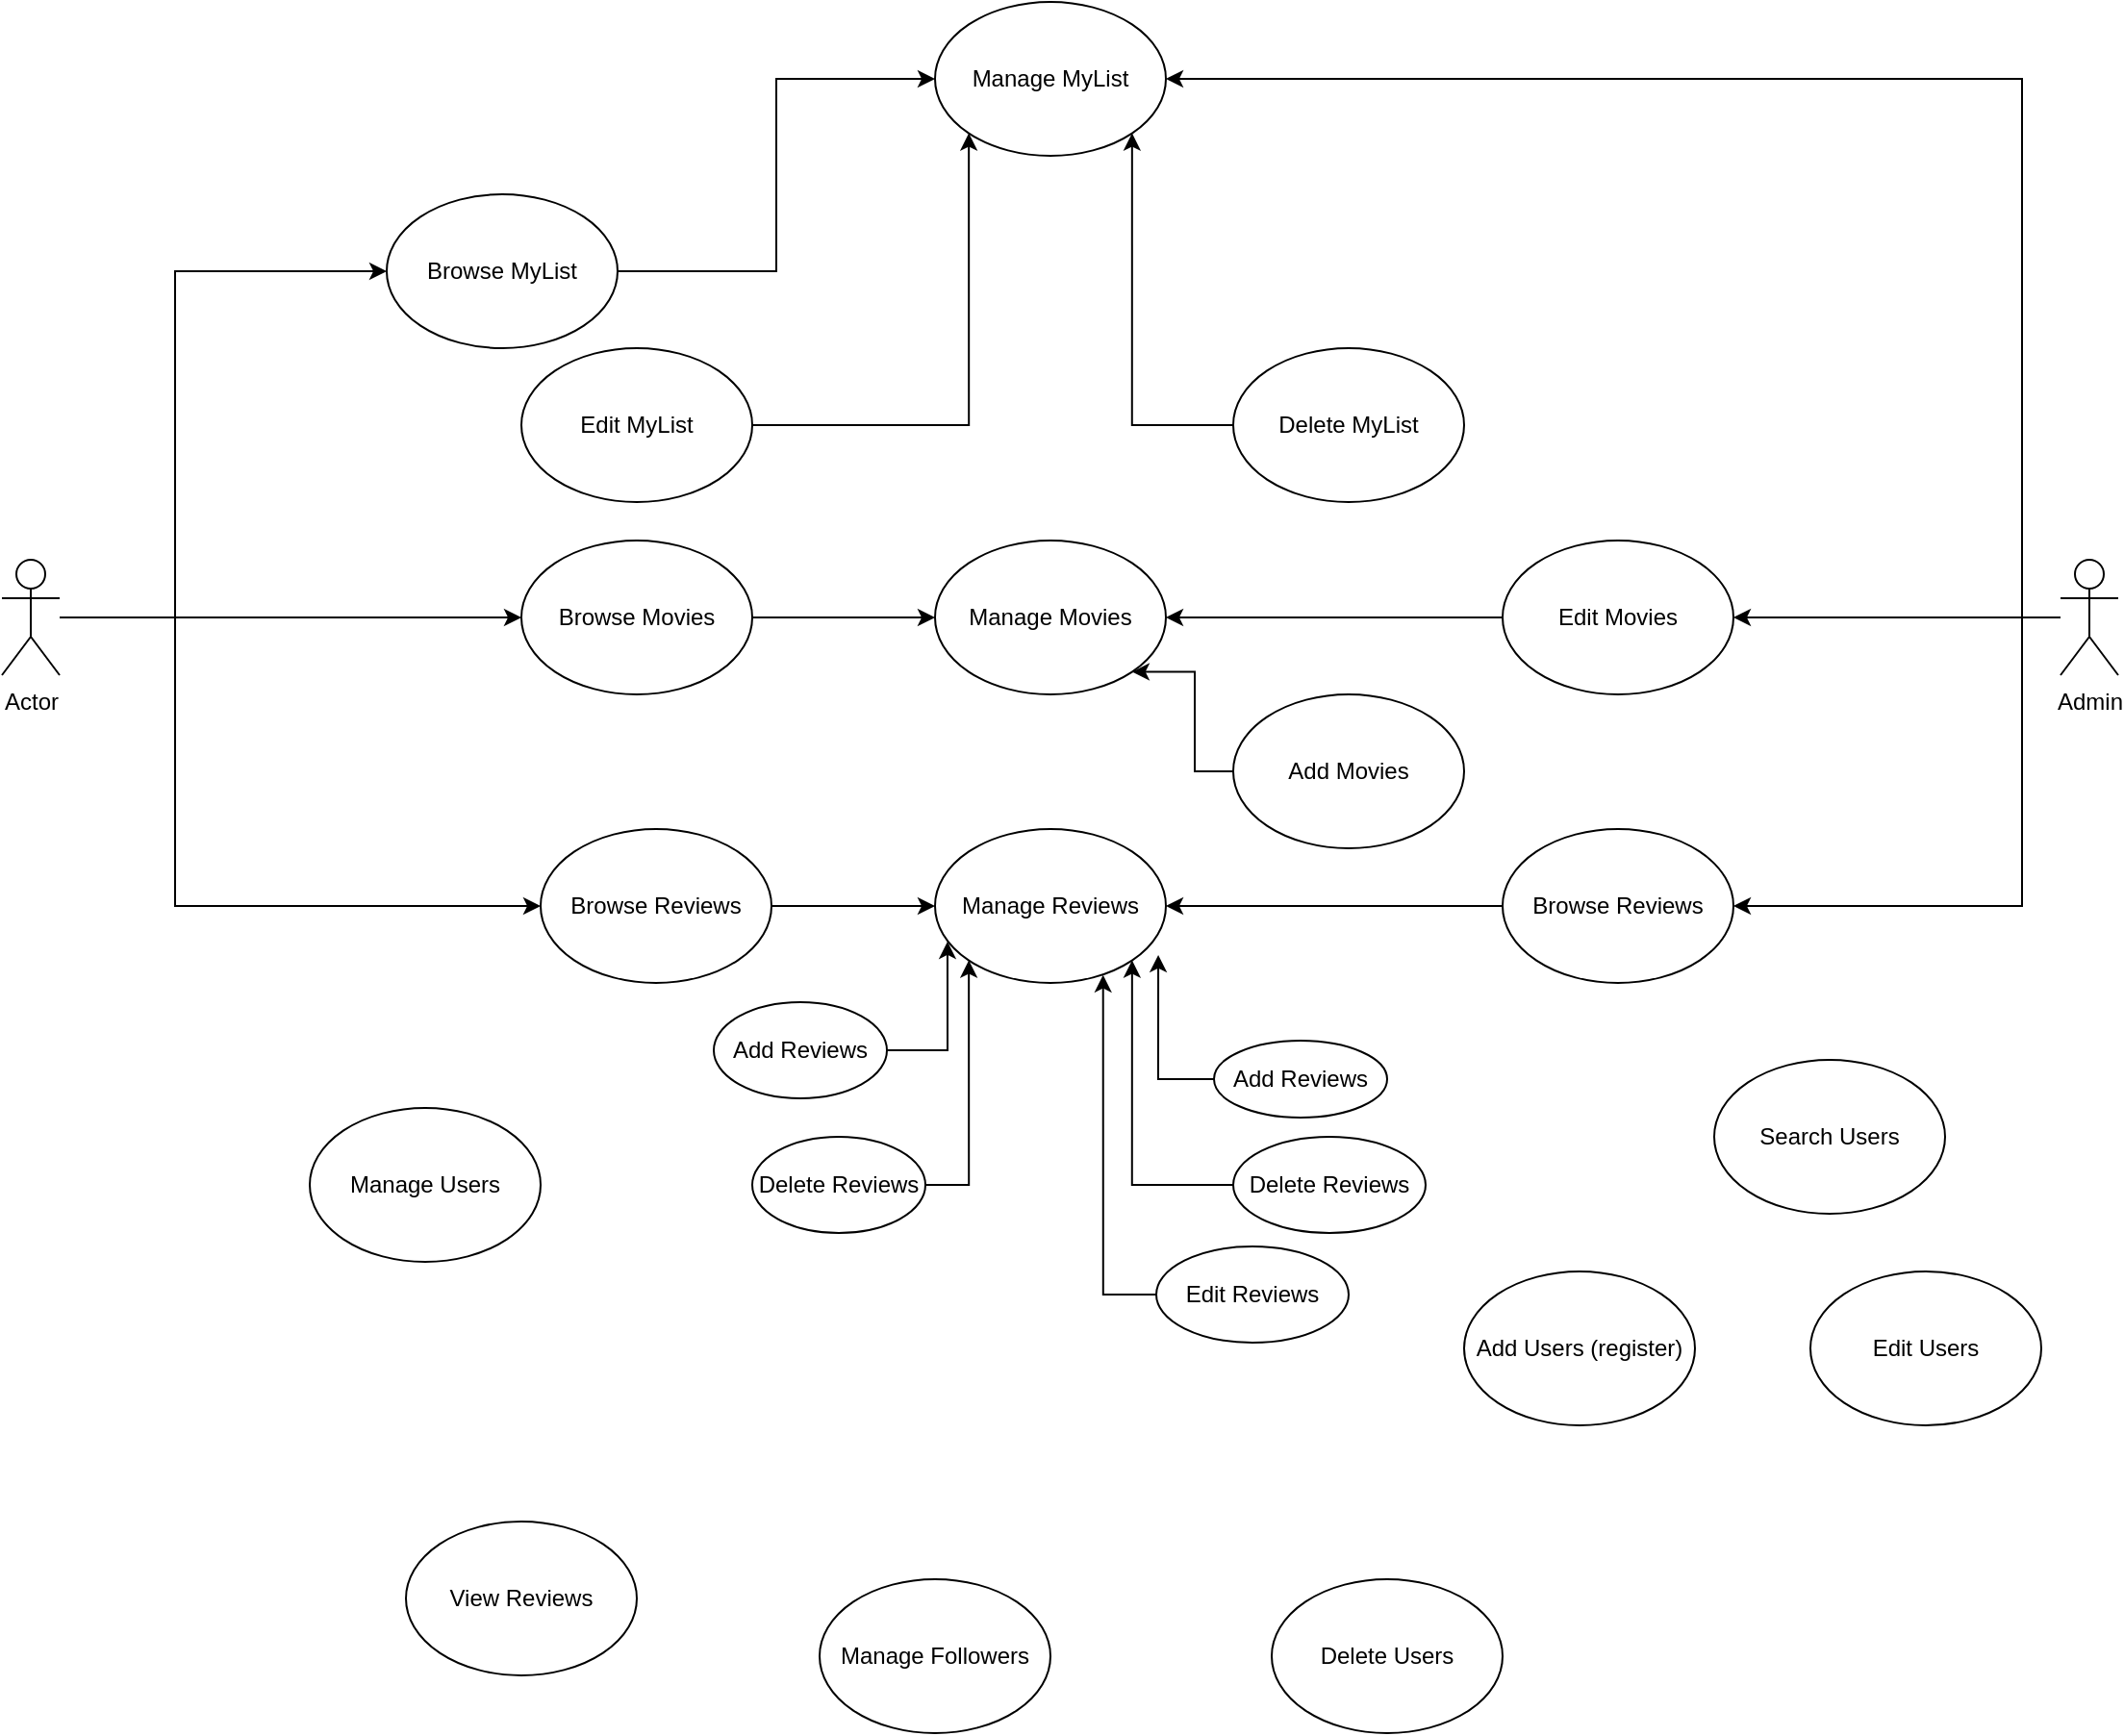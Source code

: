 <mxfile version="22.1.7" type="github">
  <diagram name="Page-1" id="ZeniHqI1XKFf16gRrM0b">
    <mxGraphModel dx="1088" dy="491" grid="1" gridSize="10" guides="1" tooltips="1" connect="1" arrows="1" fold="1" page="1" pageScale="1" pageWidth="1169" pageHeight="827" math="0" shadow="0">
      <root>
        <mxCell id="0" />
        <mxCell id="1" parent="0" />
        <mxCell id="5YAnPsfXHZ9A6MLN7WG7-42" style="edgeStyle=orthogonalEdgeStyle;rounded=0;orthogonalLoop=1;jettySize=auto;html=1;entryX=0;entryY=0.5;entryDx=0;entryDy=0;" edge="1" parent="1" source="5YAnPsfXHZ9A6MLN7WG7-23" target="5YAnPsfXHZ9A6MLN7WG7-41">
          <mxGeometry relative="1" as="geometry">
            <Array as="points">
              <mxPoint x="130" y="370" />
              <mxPoint x="130" y="190" />
            </Array>
          </mxGeometry>
        </mxCell>
        <mxCell id="5YAnPsfXHZ9A6MLN7WG7-50" style="edgeStyle=orthogonalEdgeStyle;rounded=0;orthogonalLoop=1;jettySize=auto;html=1;entryX=0;entryY=0.5;entryDx=0;entryDy=0;" edge="1" parent="1" source="5YAnPsfXHZ9A6MLN7WG7-23" target="5YAnPsfXHZ9A6MLN7WG7-49">
          <mxGeometry relative="1" as="geometry" />
        </mxCell>
        <mxCell id="5YAnPsfXHZ9A6MLN7WG7-59" style="edgeStyle=orthogonalEdgeStyle;rounded=0;orthogonalLoop=1;jettySize=auto;html=1;entryX=0;entryY=0.5;entryDx=0;entryDy=0;" edge="1" parent="1" source="5YAnPsfXHZ9A6MLN7WG7-23" target="5YAnPsfXHZ9A6MLN7WG7-35">
          <mxGeometry relative="1" as="geometry">
            <Array as="points">
              <mxPoint x="130" y="370" />
              <mxPoint x="130" y="520" />
            </Array>
          </mxGeometry>
        </mxCell>
        <mxCell id="5YAnPsfXHZ9A6MLN7WG7-23" value="Actor" style="shape=umlActor;verticalLabelPosition=bottom;verticalAlign=top;html=1;outlineConnect=0;" vertex="1" parent="1">
          <mxGeometry x="40" y="340" width="30" height="60" as="geometry" />
        </mxCell>
        <mxCell id="5YAnPsfXHZ9A6MLN7WG7-52" style="edgeStyle=orthogonalEdgeStyle;rounded=0;orthogonalLoop=1;jettySize=auto;html=1;entryX=1;entryY=0.5;entryDx=0;entryDy=0;" edge="1" parent="1" source="5YAnPsfXHZ9A6MLN7WG7-25" target="5YAnPsfXHZ9A6MLN7WG7-30">
          <mxGeometry relative="1" as="geometry">
            <Array as="points">
              <mxPoint x="1090" y="370" />
              <mxPoint x="1090" y="90" />
            </Array>
          </mxGeometry>
        </mxCell>
        <mxCell id="5YAnPsfXHZ9A6MLN7WG7-55" style="edgeStyle=orthogonalEdgeStyle;rounded=0;orthogonalLoop=1;jettySize=auto;html=1;" edge="1" parent="1" source="5YAnPsfXHZ9A6MLN7WG7-25" target="5YAnPsfXHZ9A6MLN7WG7-54">
          <mxGeometry relative="1" as="geometry" />
        </mxCell>
        <mxCell id="5YAnPsfXHZ9A6MLN7WG7-63" style="edgeStyle=orthogonalEdgeStyle;rounded=0;orthogonalLoop=1;jettySize=auto;html=1;entryX=1;entryY=0.5;entryDx=0;entryDy=0;" edge="1" parent="1" source="5YAnPsfXHZ9A6MLN7WG7-25" target="5YAnPsfXHZ9A6MLN7WG7-62">
          <mxGeometry relative="1" as="geometry">
            <Array as="points">
              <mxPoint x="1090" y="370" />
              <mxPoint x="1090" y="520" />
            </Array>
          </mxGeometry>
        </mxCell>
        <mxCell id="5YAnPsfXHZ9A6MLN7WG7-25" value="Admin" style="shape=umlActor;verticalLabelPosition=bottom;verticalAlign=top;html=1;outlineConnect=0;" vertex="1" parent="1">
          <mxGeometry x="1110" y="340" width="30" height="60" as="geometry" />
        </mxCell>
        <mxCell id="5YAnPsfXHZ9A6MLN7WG7-28" value="Manage Movies" style="ellipse;whiteSpace=wrap;html=1;" vertex="1" parent="1">
          <mxGeometry x="525" y="330" width="120" height="80" as="geometry" />
        </mxCell>
        <mxCell id="5YAnPsfXHZ9A6MLN7WG7-29" value="Manage Users" style="ellipse;whiteSpace=wrap;html=1;" vertex="1" parent="1">
          <mxGeometry x="200" y="625" width="120" height="80" as="geometry" />
        </mxCell>
        <mxCell id="5YAnPsfXHZ9A6MLN7WG7-30" value="Manage MyList" style="ellipse;whiteSpace=wrap;html=1;" vertex="1" parent="1">
          <mxGeometry x="525" y="50" width="120" height="80" as="geometry" />
        </mxCell>
        <mxCell id="5YAnPsfXHZ9A6MLN7WG7-31" value="Manage Reviews" style="ellipse;whiteSpace=wrap;html=1;" vertex="1" parent="1">
          <mxGeometry x="525" y="480" width="120" height="80" as="geometry" />
        </mxCell>
        <mxCell id="5YAnPsfXHZ9A6MLN7WG7-32" value="Add Reviews" style="ellipse;whiteSpace=wrap;html=1;" vertex="1" parent="1">
          <mxGeometry x="410" y="570" width="90" height="50" as="geometry" />
        </mxCell>
        <mxCell id="5YAnPsfXHZ9A6MLN7WG7-61" style="edgeStyle=orthogonalEdgeStyle;rounded=0;orthogonalLoop=1;jettySize=auto;html=1;entryX=0;entryY=1;entryDx=0;entryDy=0;" edge="1" parent="1" source="5YAnPsfXHZ9A6MLN7WG7-33" target="5YAnPsfXHZ9A6MLN7WG7-31">
          <mxGeometry relative="1" as="geometry" />
        </mxCell>
        <mxCell id="5YAnPsfXHZ9A6MLN7WG7-33" value="Delete Reviews" style="ellipse;whiteSpace=wrap;html=1;" vertex="1" parent="1">
          <mxGeometry x="430" y="640" width="90" height="50" as="geometry" />
        </mxCell>
        <mxCell id="5YAnPsfXHZ9A6MLN7WG7-34" value="View Reviews" style="ellipse;whiteSpace=wrap;html=1;" vertex="1" parent="1">
          <mxGeometry x="250" y="840" width="120" height="80" as="geometry" />
        </mxCell>
        <mxCell id="5YAnPsfXHZ9A6MLN7WG7-60" style="edgeStyle=orthogonalEdgeStyle;rounded=0;orthogonalLoop=1;jettySize=auto;html=1;" edge="1" parent="1" source="5YAnPsfXHZ9A6MLN7WG7-35" target="5YAnPsfXHZ9A6MLN7WG7-31">
          <mxGeometry relative="1" as="geometry" />
        </mxCell>
        <mxCell id="5YAnPsfXHZ9A6MLN7WG7-35" value="Browse Reviews" style="ellipse;whiteSpace=wrap;html=1;" vertex="1" parent="1">
          <mxGeometry x="320" y="480" width="120" height="80" as="geometry" />
        </mxCell>
        <mxCell id="5YAnPsfXHZ9A6MLN7WG7-36" value="Add Users (register)" style="ellipse;whiteSpace=wrap;html=1;" vertex="1" parent="1">
          <mxGeometry x="800" y="710" width="120" height="80" as="geometry" />
        </mxCell>
        <mxCell id="5YAnPsfXHZ9A6MLN7WG7-37" value="Edit Users" style="ellipse;whiteSpace=wrap;html=1;" vertex="1" parent="1">
          <mxGeometry x="980" y="710" width="120" height="80" as="geometry" />
        </mxCell>
        <mxCell id="5YAnPsfXHZ9A6MLN7WG7-38" value="Delete Users" style="ellipse;whiteSpace=wrap;html=1;" vertex="1" parent="1">
          <mxGeometry x="700" y="870" width="120" height="80" as="geometry" />
        </mxCell>
        <mxCell id="5YAnPsfXHZ9A6MLN7WG7-39" value="Search Users" style="ellipse;whiteSpace=wrap;html=1;" vertex="1" parent="1">
          <mxGeometry x="930" y="600" width="120" height="80" as="geometry" />
        </mxCell>
        <mxCell id="5YAnPsfXHZ9A6MLN7WG7-40" value="Manage Followers" style="ellipse;whiteSpace=wrap;html=1;" vertex="1" parent="1">
          <mxGeometry x="465" y="870" width="120" height="80" as="geometry" />
        </mxCell>
        <mxCell id="5YAnPsfXHZ9A6MLN7WG7-43" style="edgeStyle=orthogonalEdgeStyle;rounded=0;orthogonalLoop=1;jettySize=auto;html=1;entryX=0;entryY=0.5;entryDx=0;entryDy=0;" edge="1" parent="1" source="5YAnPsfXHZ9A6MLN7WG7-41" target="5YAnPsfXHZ9A6MLN7WG7-30">
          <mxGeometry relative="1" as="geometry" />
        </mxCell>
        <mxCell id="5YAnPsfXHZ9A6MLN7WG7-41" value="Browse MyList" style="ellipse;whiteSpace=wrap;html=1;" vertex="1" parent="1">
          <mxGeometry x="240" y="150" width="120" height="80" as="geometry" />
        </mxCell>
        <mxCell id="5YAnPsfXHZ9A6MLN7WG7-45" style="edgeStyle=orthogonalEdgeStyle;rounded=0;orthogonalLoop=1;jettySize=auto;html=1;entryX=0;entryY=1;entryDx=0;entryDy=0;" edge="1" parent="1" source="5YAnPsfXHZ9A6MLN7WG7-44" target="5YAnPsfXHZ9A6MLN7WG7-30">
          <mxGeometry relative="1" as="geometry" />
        </mxCell>
        <mxCell id="5YAnPsfXHZ9A6MLN7WG7-44" value="Edit MyList" style="ellipse;whiteSpace=wrap;html=1;" vertex="1" parent="1">
          <mxGeometry x="310" y="230" width="120" height="80" as="geometry" />
        </mxCell>
        <mxCell id="5YAnPsfXHZ9A6MLN7WG7-47" style="edgeStyle=orthogonalEdgeStyle;rounded=0;orthogonalLoop=1;jettySize=auto;html=1;entryX=1;entryY=1;entryDx=0;entryDy=0;" edge="1" parent="1" source="5YAnPsfXHZ9A6MLN7WG7-46" target="5YAnPsfXHZ9A6MLN7WG7-30">
          <mxGeometry relative="1" as="geometry" />
        </mxCell>
        <mxCell id="5YAnPsfXHZ9A6MLN7WG7-46" value="Delete MyList" style="ellipse;whiteSpace=wrap;html=1;" vertex="1" parent="1">
          <mxGeometry x="680" y="230" width="120" height="80" as="geometry" />
        </mxCell>
        <mxCell id="5YAnPsfXHZ9A6MLN7WG7-51" style="edgeStyle=orthogonalEdgeStyle;rounded=0;orthogonalLoop=1;jettySize=auto;html=1;" edge="1" parent="1" source="5YAnPsfXHZ9A6MLN7WG7-49" target="5YAnPsfXHZ9A6MLN7WG7-28">
          <mxGeometry relative="1" as="geometry" />
        </mxCell>
        <mxCell id="5YAnPsfXHZ9A6MLN7WG7-49" value="Browse Movies" style="ellipse;whiteSpace=wrap;html=1;" vertex="1" parent="1">
          <mxGeometry x="310" y="330" width="120" height="80" as="geometry" />
        </mxCell>
        <mxCell id="5YAnPsfXHZ9A6MLN7WG7-58" style="edgeStyle=orthogonalEdgeStyle;rounded=0;orthogonalLoop=1;jettySize=auto;html=1;entryX=1;entryY=1;entryDx=0;entryDy=0;" edge="1" parent="1" source="5YAnPsfXHZ9A6MLN7WG7-53" target="5YAnPsfXHZ9A6MLN7WG7-28">
          <mxGeometry relative="1" as="geometry" />
        </mxCell>
        <mxCell id="5YAnPsfXHZ9A6MLN7WG7-53" value="Add Movies" style="ellipse;whiteSpace=wrap;html=1;" vertex="1" parent="1">
          <mxGeometry x="680" y="410" width="120" height="80" as="geometry" />
        </mxCell>
        <mxCell id="5YAnPsfXHZ9A6MLN7WG7-57" style="edgeStyle=orthogonalEdgeStyle;rounded=0;orthogonalLoop=1;jettySize=auto;html=1;entryX=1;entryY=0.5;entryDx=0;entryDy=0;" edge="1" parent="1" source="5YAnPsfXHZ9A6MLN7WG7-54" target="5YAnPsfXHZ9A6MLN7WG7-28">
          <mxGeometry relative="1" as="geometry" />
        </mxCell>
        <mxCell id="5YAnPsfXHZ9A6MLN7WG7-54" value="Edit Movies" style="ellipse;whiteSpace=wrap;html=1;" vertex="1" parent="1">
          <mxGeometry x="820" y="330" width="120" height="80" as="geometry" />
        </mxCell>
        <mxCell id="5YAnPsfXHZ9A6MLN7WG7-66" style="edgeStyle=orthogonalEdgeStyle;rounded=0;orthogonalLoop=1;jettySize=auto;html=1;entryX=1;entryY=0.5;entryDx=0;entryDy=0;" edge="1" parent="1" source="5YAnPsfXHZ9A6MLN7WG7-62" target="5YAnPsfXHZ9A6MLN7WG7-31">
          <mxGeometry relative="1" as="geometry" />
        </mxCell>
        <mxCell id="5YAnPsfXHZ9A6MLN7WG7-62" value="Browse Reviews" style="ellipse;whiteSpace=wrap;html=1;" vertex="1" parent="1">
          <mxGeometry x="820" y="480" width="120" height="80" as="geometry" />
        </mxCell>
        <mxCell id="5YAnPsfXHZ9A6MLN7WG7-64" value="Delete Reviews" style="ellipse;whiteSpace=wrap;html=1;" vertex="1" parent="1">
          <mxGeometry x="680" y="640" width="100" height="50" as="geometry" />
        </mxCell>
        <mxCell id="5YAnPsfXHZ9A6MLN7WG7-65" style="edgeStyle=orthogonalEdgeStyle;rounded=0;orthogonalLoop=1;jettySize=auto;html=1;entryX=1;entryY=1;entryDx=0;entryDy=0;" edge="1" parent="1" source="5YAnPsfXHZ9A6MLN7WG7-64" target="5YAnPsfXHZ9A6MLN7WG7-31">
          <mxGeometry relative="1" as="geometry" />
        </mxCell>
        <mxCell id="5YAnPsfXHZ9A6MLN7WG7-67" style="edgeStyle=orthogonalEdgeStyle;rounded=0;orthogonalLoop=1;jettySize=auto;html=1;entryX=0.054;entryY=0.731;entryDx=0;entryDy=0;entryPerimeter=0;" edge="1" parent="1" source="5YAnPsfXHZ9A6MLN7WG7-32" target="5YAnPsfXHZ9A6MLN7WG7-31">
          <mxGeometry relative="1" as="geometry" />
        </mxCell>
        <mxCell id="5YAnPsfXHZ9A6MLN7WG7-68" value="Add Reviews" style="ellipse;whiteSpace=wrap;html=1;" vertex="1" parent="1">
          <mxGeometry x="670" y="590" width="90" height="40" as="geometry" />
        </mxCell>
        <mxCell id="5YAnPsfXHZ9A6MLN7WG7-69" style="edgeStyle=orthogonalEdgeStyle;rounded=0;orthogonalLoop=1;jettySize=auto;html=1;entryX=0.967;entryY=0.818;entryDx=0;entryDy=0;entryPerimeter=0;" edge="1" parent="1" source="5YAnPsfXHZ9A6MLN7WG7-68" target="5YAnPsfXHZ9A6MLN7WG7-31">
          <mxGeometry relative="1" as="geometry" />
        </mxCell>
        <mxCell id="5YAnPsfXHZ9A6MLN7WG7-70" value="Edit Reviews" style="ellipse;whiteSpace=wrap;html=1;" vertex="1" parent="1">
          <mxGeometry x="640" y="697" width="100" height="50" as="geometry" />
        </mxCell>
        <mxCell id="5YAnPsfXHZ9A6MLN7WG7-71" style="edgeStyle=orthogonalEdgeStyle;rounded=0;orthogonalLoop=1;jettySize=auto;html=1;entryX=0.728;entryY=0.948;entryDx=0;entryDy=0;entryPerimeter=0;" edge="1" parent="1" source="5YAnPsfXHZ9A6MLN7WG7-70" target="5YAnPsfXHZ9A6MLN7WG7-31">
          <mxGeometry relative="1" as="geometry">
            <Array as="points">
              <mxPoint x="612" y="722" />
            </Array>
          </mxGeometry>
        </mxCell>
      </root>
    </mxGraphModel>
  </diagram>
</mxfile>

